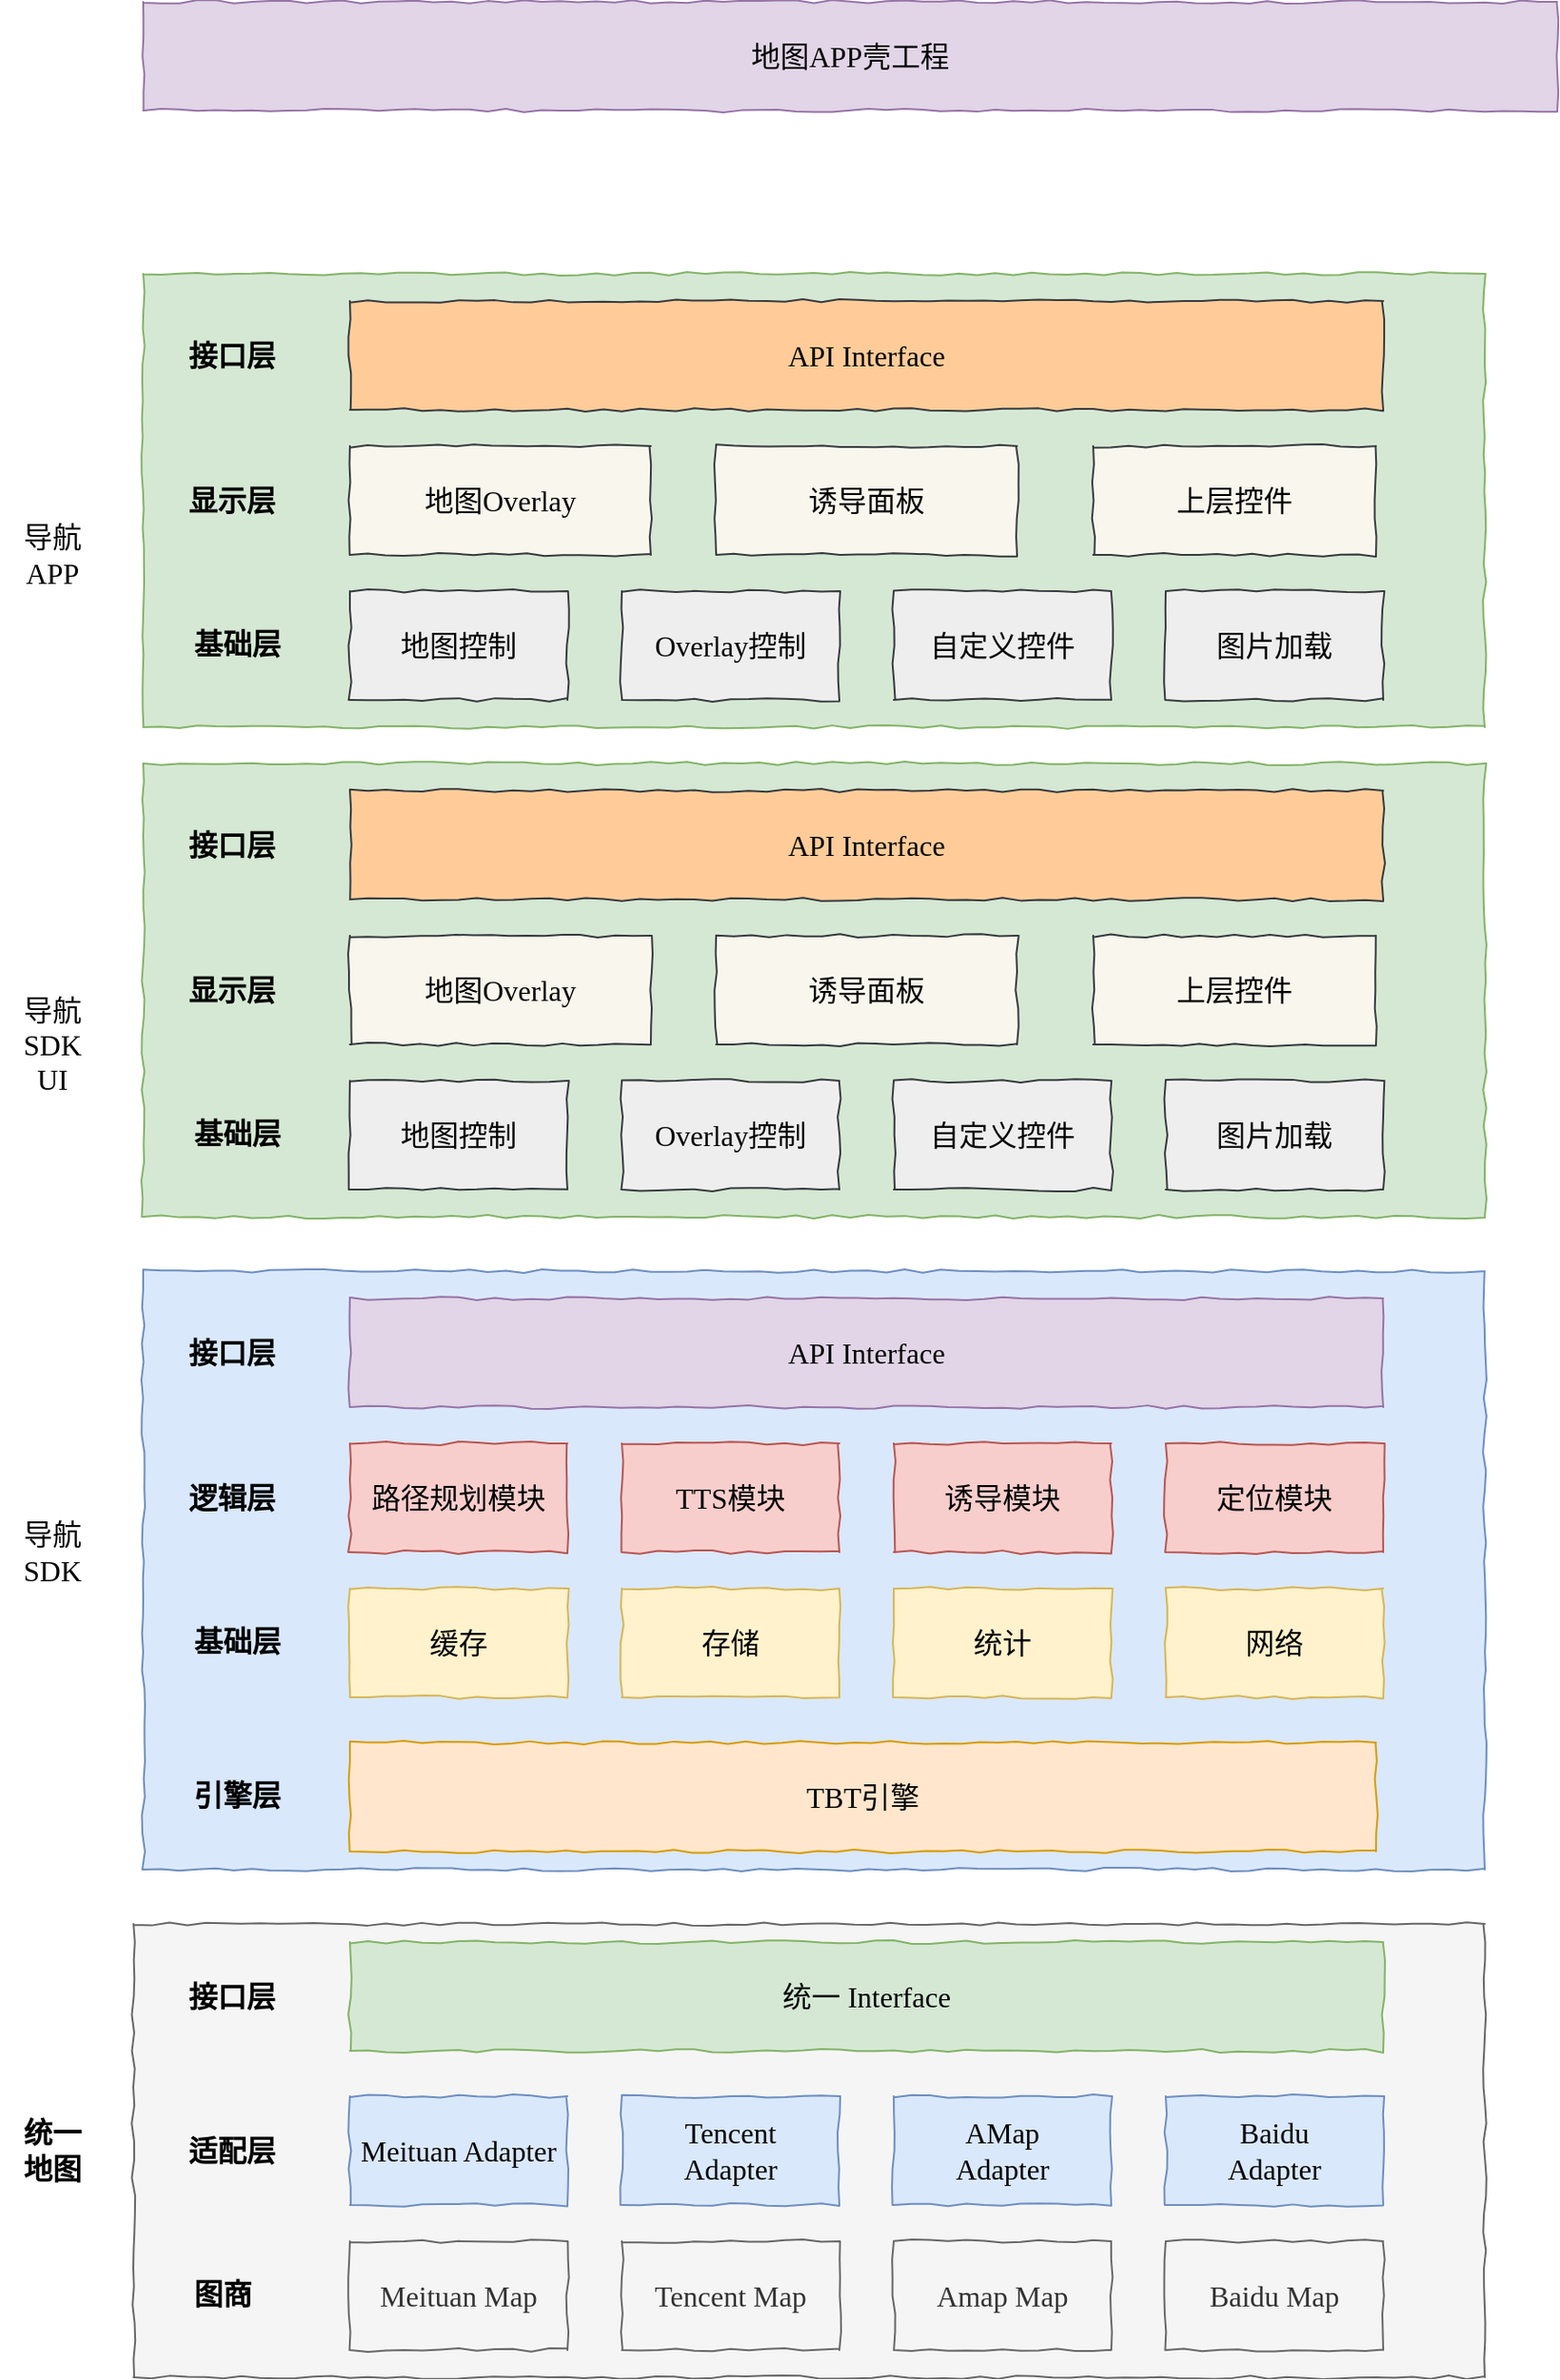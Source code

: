 <mxfile version="14.7.7" type="github">
  <diagram id="VdLfaRIdaGldhcj8oe8U" name="第 1 页">
    <mxGraphModel dx="946" dy="1815" grid="1" gridSize="10" guides="1" tooltips="1" connect="1" arrows="1" fold="1" page="1" pageScale="1" pageWidth="827" pageHeight="1169" math="0" shadow="0">
      <root>
        <mxCell id="0" />
        <mxCell id="1" parent="0" />
        <mxCell id="qPDJotclNkI_bIP7ukIK-1" value="" style="rounded=0;whiteSpace=wrap;html=1;comic=1;fontFamily=Comic Sans MS;fontSize=16;fillColor=#f5f5f5;strokeColor=#666666;fontColor=#333333;" vertex="1" parent="1">
          <mxGeometry x="84.63" y="470" width="745.37" height="250" as="geometry" />
        </mxCell>
        <mxCell id="qPDJotclNkI_bIP7ukIK-2" value="Meituan Map" style="rounded=0;whiteSpace=wrap;html=1;comic=1;fillColor=#f5f5f5;strokeColor=#666666;fontColor=#333333;fontSize=16;fontFamily=Comic Sans MS;" vertex="1" parent="1">
          <mxGeometry x="204" y="645" width="120" height="60" as="geometry" />
        </mxCell>
        <mxCell id="qPDJotclNkI_bIP7ukIK-3" value="Tencent Map" style="rounded=0;whiteSpace=wrap;html=1;comic=1;fillColor=#f5f5f5;strokeColor=#666666;fontColor=#333333;fontSize=16;fontFamily=Comic Sans MS;" vertex="1" parent="1">
          <mxGeometry x="354" y="645" width="120" height="60" as="geometry" />
        </mxCell>
        <mxCell id="qPDJotclNkI_bIP7ukIK-4" value="Amap Map" style="rounded=0;whiteSpace=wrap;html=1;comic=1;fillColor=#f5f5f5;strokeColor=#666666;fontColor=#333333;fontSize=16;fontFamily=Comic Sans MS;" vertex="1" parent="1">
          <mxGeometry x="504" y="645" width="120" height="60" as="geometry" />
        </mxCell>
        <mxCell id="qPDJotclNkI_bIP7ukIK-5" value="Baidu Map" style="rounded=0;whiteSpace=wrap;html=1;comic=1;fillColor=#f5f5f5;strokeColor=#666666;fontColor=#333333;fontSize=16;fontFamily=Comic Sans MS;" vertex="1" parent="1">
          <mxGeometry x="654" y="645" width="120" height="60" as="geometry" />
        </mxCell>
        <mxCell id="qPDJotclNkI_bIP7ukIK-6" value="Meituan Adapter" style="rounded=0;whiteSpace=wrap;html=1;comic=1;fillColor=#dae8fc;strokeColor=#6c8ebf;fontSize=16;fontFamily=Comic Sans MS;" vertex="1" parent="1">
          <mxGeometry x="204" y="565" width="120" height="60" as="geometry" />
        </mxCell>
        <mxCell id="qPDJotclNkI_bIP7ukIK-7" value="图商" style="text;html=1;strokeColor=none;fillColor=none;align=center;verticalAlign=middle;whiteSpace=wrap;rounded=0;comic=1;fontFamily=Comic Sans MS;fontSize=16;fontStyle=1" vertex="1" parent="1">
          <mxGeometry x="114" y="665" width="40" height="18" as="geometry" />
        </mxCell>
        <mxCell id="qPDJotclNkI_bIP7ukIK-8" value="Tencent&lt;br&gt;Adapter" style="rounded=0;whiteSpace=wrap;html=1;comic=1;fillColor=#dae8fc;strokeColor=#6c8ebf;fontSize=16;fontFamily=Comic Sans MS;" vertex="1" parent="1">
          <mxGeometry x="354" y="565" width="120" height="60" as="geometry" />
        </mxCell>
        <mxCell id="qPDJotclNkI_bIP7ukIK-9" value="AMap&lt;br&gt;Adapter" style="rounded=0;whiteSpace=wrap;html=1;comic=1;fillColor=#dae8fc;strokeColor=#6c8ebf;fontSize=16;fontFamily=Comic Sans MS;" vertex="1" parent="1">
          <mxGeometry x="504" y="565" width="120" height="60" as="geometry" />
        </mxCell>
        <mxCell id="qPDJotclNkI_bIP7ukIK-10" value="Baidu&lt;br&gt;Adapter" style="rounded=0;whiteSpace=wrap;html=1;comic=1;fillColor=#dae8fc;strokeColor=#6c8ebf;fontSize=16;fontFamily=Comic Sans MS;" vertex="1" parent="1">
          <mxGeometry x="654" y="565" width="120" height="60" as="geometry" />
        </mxCell>
        <mxCell id="qPDJotclNkI_bIP7ukIK-11" value="适配层" style="text;html=1;strokeColor=none;fillColor=none;align=center;verticalAlign=middle;whiteSpace=wrap;rounded=0;comic=1;fontFamily=Comic Sans MS;fontSize=16;fontStyle=1" vertex="1" parent="1">
          <mxGeometry x="114" y="585" width="50" height="20" as="geometry" />
        </mxCell>
        <mxCell id="qPDJotclNkI_bIP7ukIK-12" value="接口层" style="text;html=1;strokeColor=none;fillColor=none;align=center;verticalAlign=middle;whiteSpace=wrap;rounded=0;comic=1;fontFamily=Comic Sans MS;fontSize=16;fontStyle=1" vertex="1" parent="1">
          <mxGeometry x="114" y="500" width="50" height="20" as="geometry" />
        </mxCell>
        <mxCell id="qPDJotclNkI_bIP7ukIK-13" value="统一&lt;br&gt;地图" style="text;html=1;strokeColor=none;fillColor=none;align=center;verticalAlign=middle;whiteSpace=wrap;rounded=0;comic=1;fontFamily=Comic Sans MS;fontSize=16;fontStyle=1" vertex="1" parent="1">
          <mxGeometry x="11" y="585" width="58" height="20" as="geometry" />
        </mxCell>
        <mxCell id="qPDJotclNkI_bIP7ukIK-14" value="统一 Interface" style="rounded=0;whiteSpace=wrap;html=1;comic=1;fillColor=#d5e8d4;strokeColor=#82b366;fontSize=16;fontFamily=Comic Sans MS;" vertex="1" parent="1">
          <mxGeometry x="204" y="480" width="570" height="60" as="geometry" />
        </mxCell>
        <mxCell id="qPDJotclNkI_bIP7ukIK-15" value="地图APP壳工程" style="rounded=0;whiteSpace=wrap;html=1;comic=1;fontFamily=Comic Sans MS;fontSize=16;fillColor=#e1d5e7;strokeColor=#9673a6;" vertex="1" parent="1">
          <mxGeometry x="90" y="-590" width="780" height="60" as="geometry" />
        </mxCell>
        <mxCell id="qPDJotclNkI_bIP7ukIK-16" value="导航&lt;br&gt;SDK" style="text;html=1;strokeColor=none;fillColor=none;align=center;verticalAlign=middle;whiteSpace=wrap;rounded=0;comic=1;fontFamily=Comic Sans MS;fontSize=16;" vertex="1" parent="1">
          <mxGeometry x="20.0" y="255" width="40" height="20" as="geometry" />
        </mxCell>
        <mxCell id="qPDJotclNkI_bIP7ukIK-17" value="" style="rounded=0;whiteSpace=wrap;html=1;comic=1;fontFamily=Comic Sans MS;fontSize=16;fillColor=#dae8fc;strokeColor=#6c8ebf;" vertex="1" parent="1">
          <mxGeometry x="90" y="110" width="740" height="330" as="geometry" />
        </mxCell>
        <mxCell id="qPDJotclNkI_bIP7ukIK-18" value="缓存" style="rounded=0;whiteSpace=wrap;html=1;comic=1;fillColor=#fff2cc;strokeColor=#d6b656;fontSize=16;fontFamily=Comic Sans MS;" vertex="1" parent="1">
          <mxGeometry x="204" y="285" width="120" height="60" as="geometry" />
        </mxCell>
        <mxCell id="qPDJotclNkI_bIP7ukIK-19" value="存储" style="rounded=0;whiteSpace=wrap;html=1;comic=1;fillColor=#fff2cc;strokeColor=#d6b656;fontSize=16;fontFamily=Comic Sans MS;" vertex="1" parent="1">
          <mxGeometry x="354" y="285" width="120" height="60" as="geometry" />
        </mxCell>
        <mxCell id="qPDJotclNkI_bIP7ukIK-20" value="统计" style="rounded=0;whiteSpace=wrap;html=1;comic=1;fillColor=#fff2cc;strokeColor=#d6b656;fontSize=16;fontFamily=Comic Sans MS;" vertex="1" parent="1">
          <mxGeometry x="504" y="285" width="120" height="60" as="geometry" />
        </mxCell>
        <mxCell id="qPDJotclNkI_bIP7ukIK-21" value="网络" style="rounded=0;whiteSpace=wrap;html=1;comic=1;fillColor=#fff2cc;strokeColor=#d6b656;fontSize=16;fontFamily=Comic Sans MS;" vertex="1" parent="1">
          <mxGeometry x="654" y="285" width="120" height="60" as="geometry" />
        </mxCell>
        <mxCell id="qPDJotclNkI_bIP7ukIK-22" value="路径规划模块" style="rounded=0;whiteSpace=wrap;html=1;comic=1;fillColor=#f8cecc;strokeColor=#b85450;fontSize=16;fontFamily=Comic Sans MS;" vertex="1" parent="1">
          <mxGeometry x="204" y="205" width="120" height="60" as="geometry" />
        </mxCell>
        <mxCell id="qPDJotclNkI_bIP7ukIK-23" value="基础层" style="text;html=1;strokeColor=none;fillColor=none;align=center;verticalAlign=middle;whiteSpace=wrap;rounded=0;comic=1;fontFamily=Comic Sans MS;fontSize=16;fontStyle=1" vertex="1" parent="1">
          <mxGeometry x="114" y="305" width="56" height="18" as="geometry" />
        </mxCell>
        <mxCell id="qPDJotclNkI_bIP7ukIK-24" value="TTS模块" style="rounded=0;whiteSpace=wrap;html=1;comic=1;fillColor=#f8cecc;strokeColor=#b85450;fontSize=16;fontFamily=Comic Sans MS;" vertex="1" parent="1">
          <mxGeometry x="354" y="205" width="120" height="60" as="geometry" />
        </mxCell>
        <mxCell id="qPDJotclNkI_bIP7ukIK-25" value="诱导模块" style="rounded=0;whiteSpace=wrap;html=1;comic=1;fillColor=#f8cecc;strokeColor=#b85450;fontSize=16;fontFamily=Comic Sans MS;" vertex="1" parent="1">
          <mxGeometry x="504" y="205" width="120" height="60" as="geometry" />
        </mxCell>
        <mxCell id="qPDJotclNkI_bIP7ukIK-26" value="定位模块" style="rounded=0;whiteSpace=wrap;html=1;comic=1;fillColor=#f8cecc;strokeColor=#b85450;fontSize=16;fontFamily=Comic Sans MS;" vertex="1" parent="1">
          <mxGeometry x="654" y="205" width="120" height="60" as="geometry" />
        </mxCell>
        <mxCell id="qPDJotclNkI_bIP7ukIK-27" value="逻辑层" style="text;html=1;strokeColor=none;fillColor=none;align=center;verticalAlign=middle;whiteSpace=wrap;rounded=0;comic=1;fontFamily=Comic Sans MS;fontSize=16;fontStyle=1" vertex="1" parent="1">
          <mxGeometry x="114" y="225" width="50" height="20" as="geometry" />
        </mxCell>
        <mxCell id="qPDJotclNkI_bIP7ukIK-28" value="接口层" style="text;html=1;strokeColor=none;fillColor=none;align=center;verticalAlign=middle;whiteSpace=wrap;rounded=0;comic=1;fontFamily=Comic Sans MS;fontSize=16;fontStyle=1" vertex="1" parent="1">
          <mxGeometry x="114" y="145" width="50" height="20" as="geometry" />
        </mxCell>
        <mxCell id="qPDJotclNkI_bIP7ukIK-29" value="API Interface" style="rounded=0;whiteSpace=wrap;html=1;comic=1;fillColor=#e1d5e7;strokeColor=#9673a6;fontSize=16;fontFamily=Comic Sans MS;" vertex="1" parent="1">
          <mxGeometry x="204" y="125" width="570" height="60" as="geometry" />
        </mxCell>
        <mxCell id="qPDJotclNkI_bIP7ukIK-30" value="TBT引擎" style="rounded=0;whiteSpace=wrap;html=1;comic=1;fillColor=#ffe6cc;strokeColor=#d79b00;fontSize=16;fontFamily=Comic Sans MS;" vertex="1" parent="1">
          <mxGeometry x="204" y="370" width="566" height="60" as="geometry" />
        </mxCell>
        <mxCell id="qPDJotclNkI_bIP7ukIK-31" value="引擎层" style="text;html=1;strokeColor=none;fillColor=none;align=center;verticalAlign=middle;whiteSpace=wrap;rounded=0;comic=1;fontFamily=Comic Sans MS;fontSize=16;fontStyle=1" vertex="1" parent="1">
          <mxGeometry x="114" y="390" width="56" height="18" as="geometry" />
        </mxCell>
        <mxCell id="qPDJotclNkI_bIP7ukIK-32" value="导航&lt;br&gt;SDK&lt;br&gt;UI" style="text;html=1;strokeColor=none;fillColor=none;align=center;verticalAlign=middle;whiteSpace=wrap;rounded=0;comic=1;fontFamily=Comic Sans MS;fontSize=16;" vertex="1" parent="1">
          <mxGeometry x="20.0" y="-25" width="40" height="20" as="geometry" />
        </mxCell>
        <mxCell id="qPDJotclNkI_bIP7ukIK-33" value="" style="rounded=0;whiteSpace=wrap;html=1;comic=1;fontFamily=Comic Sans MS;fontSize=16;fillColor=#d5e8d4;strokeColor=#82b366;" vertex="1" parent="1">
          <mxGeometry x="90" y="-170" width="740" height="250" as="geometry" />
        </mxCell>
        <mxCell id="qPDJotclNkI_bIP7ukIK-34" value="地图控制" style="rounded=0;whiteSpace=wrap;html=1;comic=1;fillColor=#eeeeee;strokeColor=#36393d;fontSize=16;fontFamily=Comic Sans MS;" vertex="1" parent="1">
          <mxGeometry x="204" y="5" width="120" height="60" as="geometry" />
        </mxCell>
        <mxCell id="qPDJotclNkI_bIP7ukIK-35" value="Overlay控制" style="rounded=0;whiteSpace=wrap;html=1;comic=1;fillColor=#eeeeee;strokeColor=#36393d;fontSize=16;fontFamily=Comic Sans MS;" vertex="1" parent="1">
          <mxGeometry x="354" y="5" width="120" height="60" as="geometry" />
        </mxCell>
        <mxCell id="qPDJotclNkI_bIP7ukIK-36" value="自定义控件" style="rounded=0;whiteSpace=wrap;html=1;comic=1;fillColor=#eeeeee;strokeColor=#36393d;fontSize=16;fontFamily=Comic Sans MS;" vertex="1" parent="1">
          <mxGeometry x="504" y="5" width="120" height="60" as="geometry" />
        </mxCell>
        <mxCell id="qPDJotclNkI_bIP7ukIK-37" value="图片加载" style="rounded=0;whiteSpace=wrap;html=1;comic=1;fillColor=#eeeeee;strokeColor=#36393d;fontSize=16;fontFamily=Comic Sans MS;" vertex="1" parent="1">
          <mxGeometry x="654" y="5" width="120" height="60" as="geometry" />
        </mxCell>
        <mxCell id="qPDJotclNkI_bIP7ukIK-38" value="地图Overlay" style="rounded=0;whiteSpace=wrap;html=1;comic=1;fillColor=#f9f7ed;strokeColor=#36393d;fontSize=16;fontFamily=Comic Sans MS;" vertex="1" parent="1">
          <mxGeometry x="204" y="-75" width="166" height="60" as="geometry" />
        </mxCell>
        <mxCell id="qPDJotclNkI_bIP7ukIK-39" value="基础层" style="text;html=1;strokeColor=none;fillColor=none;align=center;verticalAlign=middle;whiteSpace=wrap;rounded=0;comic=1;fontFamily=Comic Sans MS;fontSize=16;fontStyle=1" vertex="1" parent="1">
          <mxGeometry x="114" y="25" width="56" height="18" as="geometry" />
        </mxCell>
        <mxCell id="qPDJotclNkI_bIP7ukIK-40" value="诱导面板" style="rounded=0;whiteSpace=wrap;html=1;comic=1;fillColor=#f9f7ed;strokeColor=#36393d;fontSize=16;fontFamily=Comic Sans MS;" vertex="1" parent="1">
          <mxGeometry x="406" y="-75" width="166" height="60" as="geometry" />
        </mxCell>
        <mxCell id="qPDJotclNkI_bIP7ukIK-41" value="显示层" style="text;html=1;strokeColor=none;fillColor=none;align=center;verticalAlign=middle;whiteSpace=wrap;rounded=0;comic=1;fontFamily=Comic Sans MS;fontSize=16;fontStyle=1" vertex="1" parent="1">
          <mxGeometry x="114" y="-55" width="50" height="20" as="geometry" />
        </mxCell>
        <mxCell id="qPDJotclNkI_bIP7ukIK-42" value="接口层" style="text;html=1;strokeColor=none;fillColor=none;align=center;verticalAlign=middle;whiteSpace=wrap;rounded=0;comic=1;fontFamily=Comic Sans MS;fontSize=16;fontStyle=1" vertex="1" parent="1">
          <mxGeometry x="114" y="-135" width="50" height="20" as="geometry" />
        </mxCell>
        <mxCell id="qPDJotclNkI_bIP7ukIK-43" value="API Interface" style="rounded=0;whiteSpace=wrap;html=1;comic=1;fillColor=#ffcc99;strokeColor=#36393d;fontSize=16;fontFamily=Comic Sans MS;" vertex="1" parent="1">
          <mxGeometry x="204" y="-155" width="570" height="60" as="geometry" />
        </mxCell>
        <mxCell id="qPDJotclNkI_bIP7ukIK-44" value="上层控件" style="rounded=0;whiteSpace=wrap;html=1;comic=1;fillColor=#f9f7ed;strokeColor=#36393d;fontSize=16;fontFamily=Comic Sans MS;" vertex="1" parent="1">
          <mxGeometry x="614" y="-75" width="156" height="60" as="geometry" />
        </mxCell>
        <mxCell id="qPDJotclNkI_bIP7ukIK-45" value="导航&lt;br&gt;APP" style="text;html=1;strokeColor=none;fillColor=none;align=center;verticalAlign=middle;whiteSpace=wrap;rounded=0;comic=1;fontFamily=Comic Sans MS;fontSize=16;" vertex="1" parent="1">
          <mxGeometry x="20.0" y="-295" width="40" height="20" as="geometry" />
        </mxCell>
        <mxCell id="qPDJotclNkI_bIP7ukIK-46" value="" style="rounded=0;whiteSpace=wrap;html=1;comic=1;fontFamily=Comic Sans MS;fontSize=16;fillColor=#d5e8d4;strokeColor=#82b366;" vertex="1" parent="1">
          <mxGeometry x="90" y="-440" width="740" height="250" as="geometry" />
        </mxCell>
        <mxCell id="qPDJotclNkI_bIP7ukIK-47" value="地图控制" style="rounded=0;whiteSpace=wrap;html=1;comic=1;fillColor=#eeeeee;strokeColor=#36393d;fontSize=16;fontFamily=Comic Sans MS;" vertex="1" parent="1">
          <mxGeometry x="204" y="-265" width="120" height="60" as="geometry" />
        </mxCell>
        <mxCell id="qPDJotclNkI_bIP7ukIK-48" value="Overlay控制" style="rounded=0;whiteSpace=wrap;html=1;comic=1;fillColor=#eeeeee;strokeColor=#36393d;fontSize=16;fontFamily=Comic Sans MS;" vertex="1" parent="1">
          <mxGeometry x="354" y="-265" width="120" height="60" as="geometry" />
        </mxCell>
        <mxCell id="qPDJotclNkI_bIP7ukIK-49" value="自定义控件" style="rounded=0;whiteSpace=wrap;html=1;comic=1;fillColor=#eeeeee;strokeColor=#36393d;fontSize=16;fontFamily=Comic Sans MS;" vertex="1" parent="1">
          <mxGeometry x="504" y="-265" width="120" height="60" as="geometry" />
        </mxCell>
        <mxCell id="qPDJotclNkI_bIP7ukIK-50" value="图片加载" style="rounded=0;whiteSpace=wrap;html=1;comic=1;fillColor=#eeeeee;strokeColor=#36393d;fontSize=16;fontFamily=Comic Sans MS;" vertex="1" parent="1">
          <mxGeometry x="654" y="-265" width="120" height="60" as="geometry" />
        </mxCell>
        <mxCell id="qPDJotclNkI_bIP7ukIK-51" value="地图Overlay" style="rounded=0;whiteSpace=wrap;html=1;comic=1;fillColor=#f9f7ed;strokeColor=#36393d;fontSize=16;fontFamily=Comic Sans MS;" vertex="1" parent="1">
          <mxGeometry x="204" y="-345" width="166" height="60" as="geometry" />
        </mxCell>
        <mxCell id="qPDJotclNkI_bIP7ukIK-52" value="基础层" style="text;html=1;strokeColor=none;fillColor=none;align=center;verticalAlign=middle;whiteSpace=wrap;rounded=0;comic=1;fontFamily=Comic Sans MS;fontSize=16;fontStyle=1" vertex="1" parent="1">
          <mxGeometry x="114" y="-245" width="56" height="18" as="geometry" />
        </mxCell>
        <mxCell id="qPDJotclNkI_bIP7ukIK-53" value="诱导面板" style="rounded=0;whiteSpace=wrap;html=1;comic=1;fillColor=#f9f7ed;strokeColor=#36393d;fontSize=16;fontFamily=Comic Sans MS;" vertex="1" parent="1">
          <mxGeometry x="406" y="-345" width="166" height="60" as="geometry" />
        </mxCell>
        <mxCell id="qPDJotclNkI_bIP7ukIK-54" value="显示层" style="text;html=1;strokeColor=none;fillColor=none;align=center;verticalAlign=middle;whiteSpace=wrap;rounded=0;comic=1;fontFamily=Comic Sans MS;fontSize=16;fontStyle=1" vertex="1" parent="1">
          <mxGeometry x="114" y="-325" width="50" height="20" as="geometry" />
        </mxCell>
        <mxCell id="qPDJotclNkI_bIP7ukIK-55" value="接口层" style="text;html=1;strokeColor=none;fillColor=none;align=center;verticalAlign=middle;whiteSpace=wrap;rounded=0;comic=1;fontFamily=Comic Sans MS;fontSize=16;fontStyle=1" vertex="1" parent="1">
          <mxGeometry x="114" y="-405" width="50" height="20" as="geometry" />
        </mxCell>
        <mxCell id="qPDJotclNkI_bIP7ukIK-56" value="API Interface" style="rounded=0;whiteSpace=wrap;html=1;comic=1;fillColor=#ffcc99;strokeColor=#36393d;fontSize=16;fontFamily=Comic Sans MS;" vertex="1" parent="1">
          <mxGeometry x="204" y="-425" width="570" height="60" as="geometry" />
        </mxCell>
        <mxCell id="qPDJotclNkI_bIP7ukIK-57" value="上层控件" style="rounded=0;whiteSpace=wrap;html=1;comic=1;fillColor=#f9f7ed;strokeColor=#36393d;fontSize=16;fontFamily=Comic Sans MS;" vertex="1" parent="1">
          <mxGeometry x="614" y="-345" width="156" height="60" as="geometry" />
        </mxCell>
      </root>
    </mxGraphModel>
  </diagram>
</mxfile>

